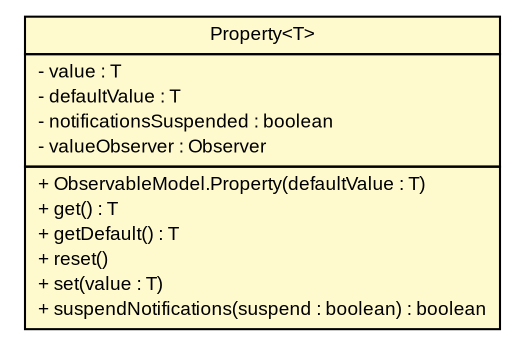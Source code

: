 #!/usr/local/bin/dot
#
# Class diagram 
# Generated by UMLGraph version R5_6 (http://www.umlgraph.org/)
#

digraph G {
	edge [fontname="arial",fontsize=10,labelfontname="arial",labelfontsize=10];
	node [fontname="arial",fontsize=10,shape=plaintext];
	nodesep=0.25;
	ranksep=0.5;
	// pfc.models.ObservableModel.Property<T>
	c11480 [label=<<table title="pfc.models.ObservableModel.Property" border="0" cellborder="1" cellspacing="0" cellpadding="2" port="p" bgcolor="lemonChiffon" href="./ObservableModel.Property.html">
		<tr><td><table border="0" cellspacing="0" cellpadding="1">
<tr><td align="center" balign="center"> Property&lt;T&gt; </td></tr>
		</table></td></tr>
		<tr><td><table border="0" cellspacing="0" cellpadding="1">
<tr><td align="left" balign="left"> - value : T </td></tr>
<tr><td align="left" balign="left"> - defaultValue : T </td></tr>
<tr><td align="left" balign="left"> - notificationsSuspended : boolean </td></tr>
<tr><td align="left" balign="left"> - valueObserver : Observer </td></tr>
		</table></td></tr>
		<tr><td><table border="0" cellspacing="0" cellpadding="1">
<tr><td align="left" balign="left"> + ObservableModel.Property(defaultValue : T) </td></tr>
<tr><td align="left" balign="left"> + get() : T </td></tr>
<tr><td align="left" balign="left"> + getDefault() : T </td></tr>
<tr><td align="left" balign="left"> + reset() </td></tr>
<tr><td align="left" balign="left"> + set(value : T) </td></tr>
<tr><td align="left" balign="left"> + suspendNotifications(suspend : boolean) : boolean </td></tr>
		</table></td></tr>
		</table>>, URL="./ObservableModel.Property.html", fontname="arial", fontcolor="black", fontsize=9.0];
}

